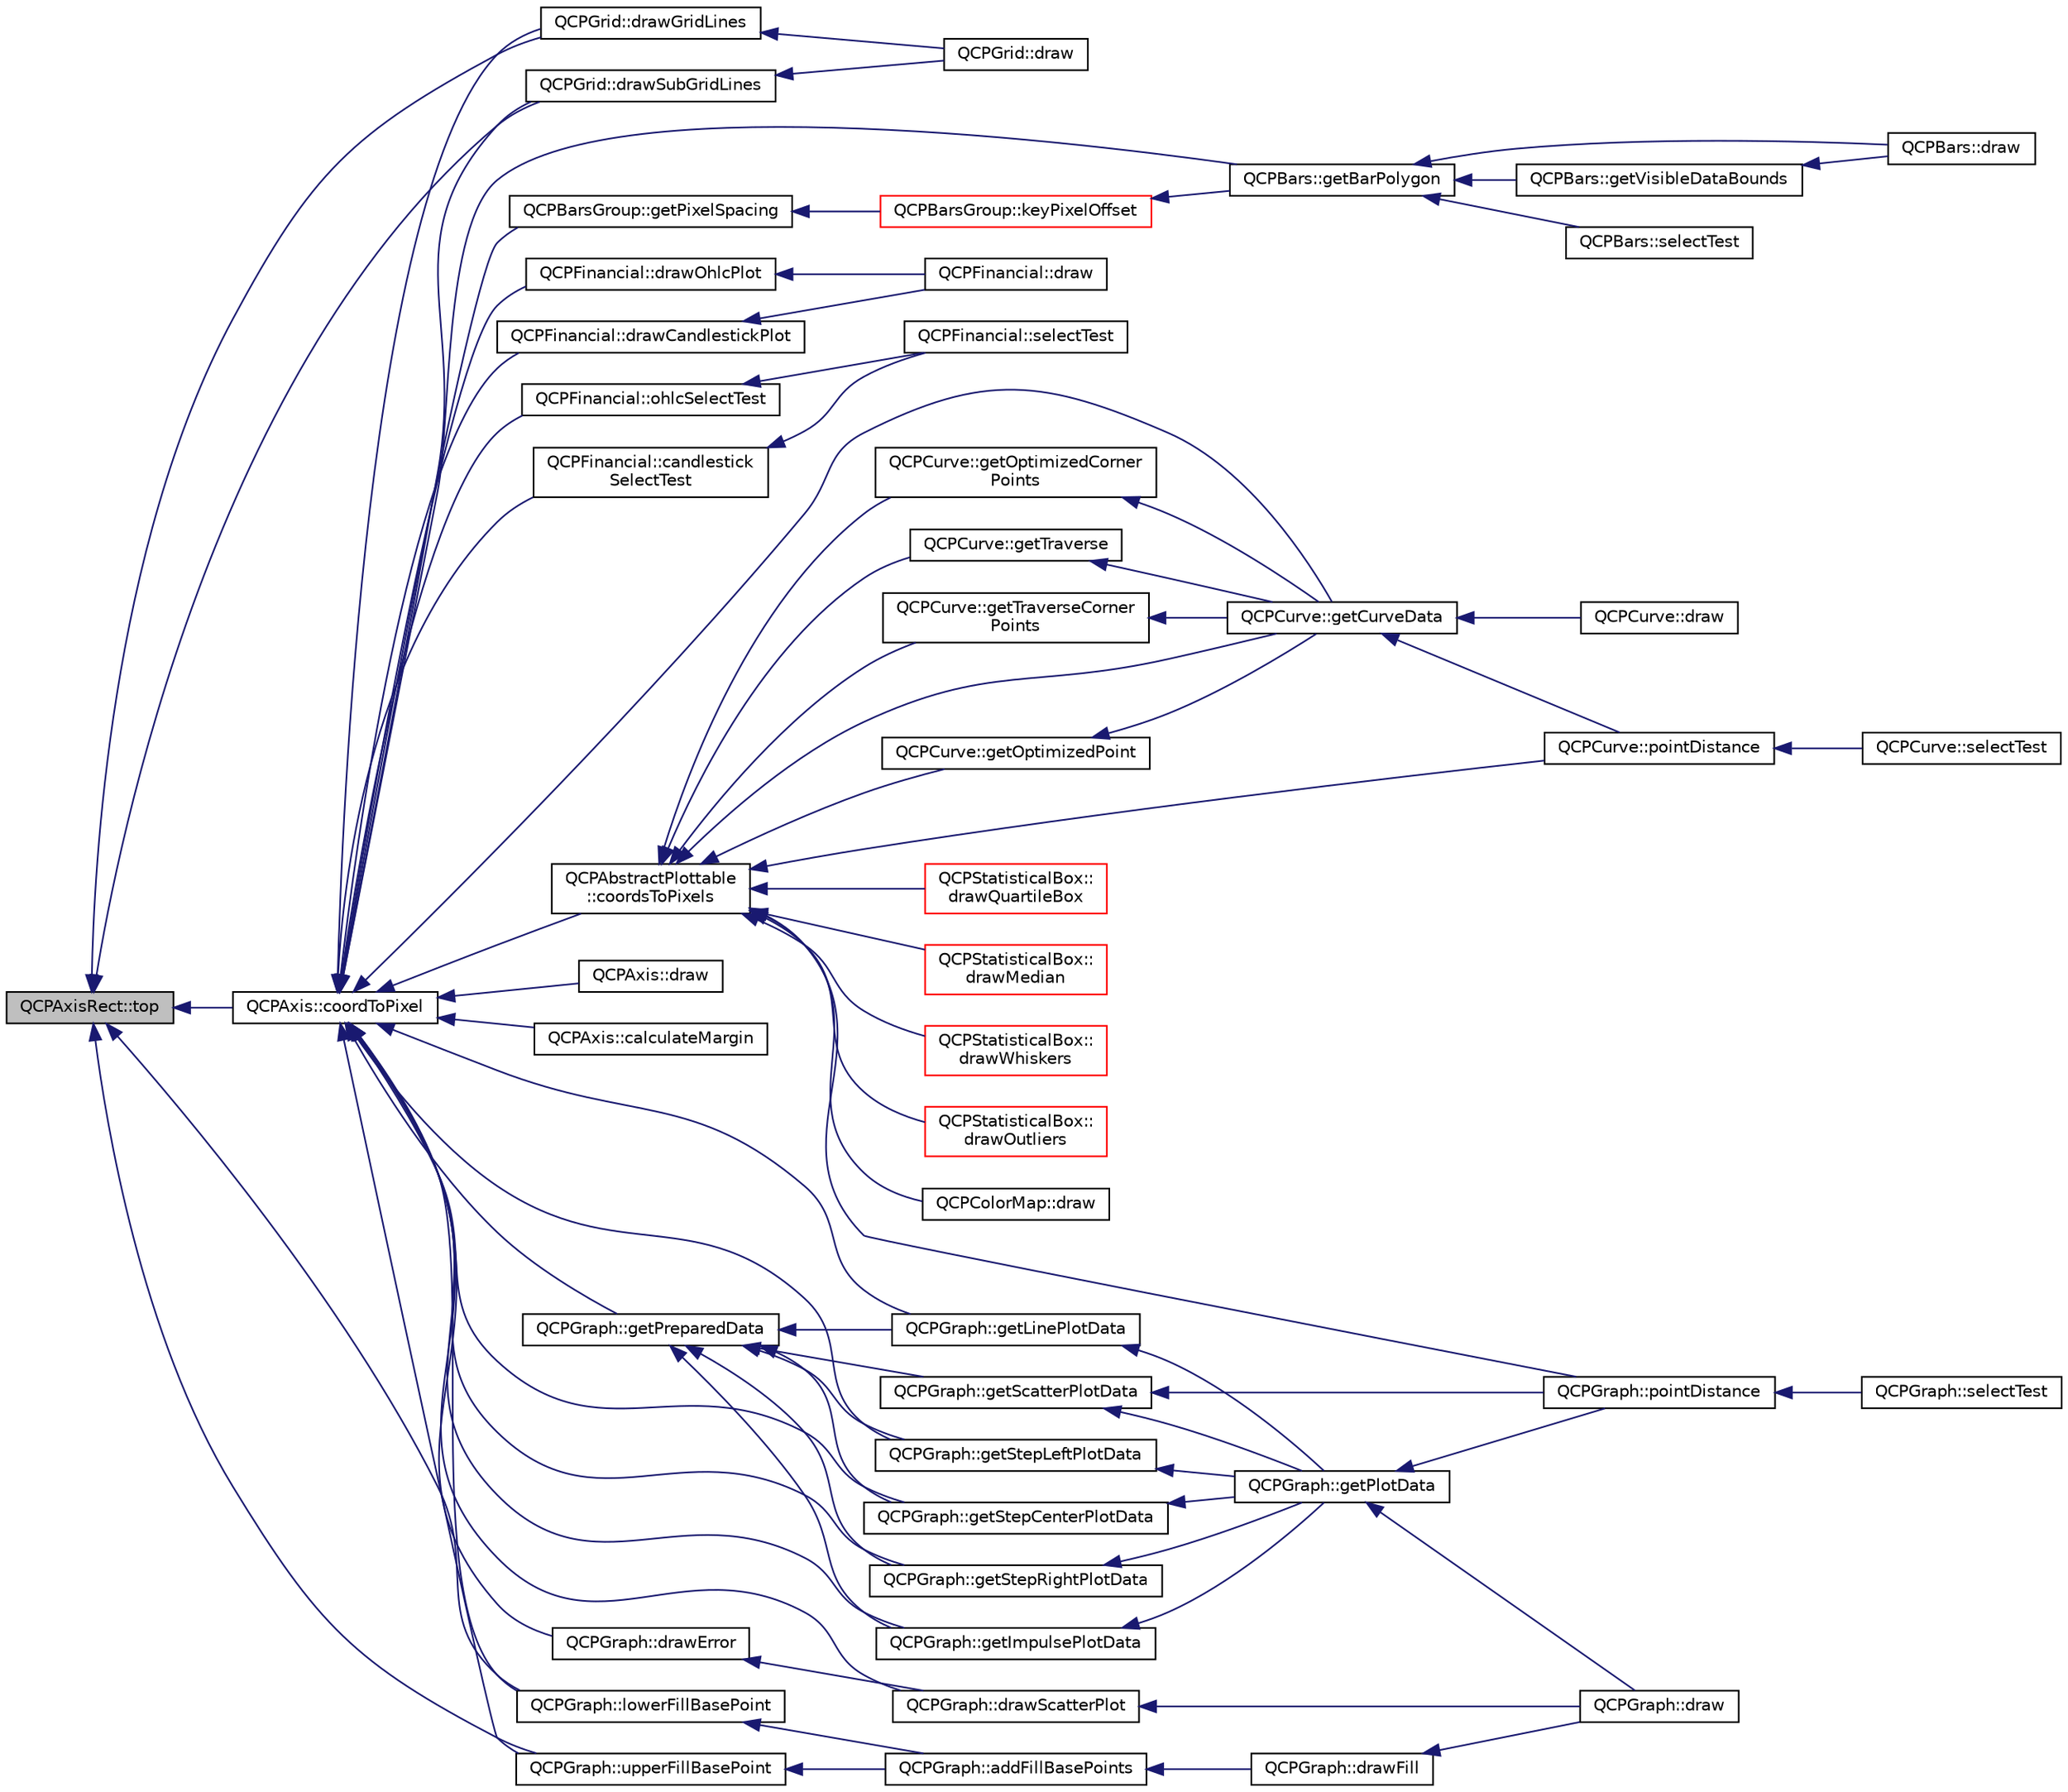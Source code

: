 digraph "QCPAxisRect::top"
{
  edge [fontname="Helvetica",fontsize="10",labelfontname="Helvetica",labelfontsize="10"];
  node [fontname="Helvetica",fontsize="10",shape=record];
  rankdir="LR";
  Node457 [label="QCPAxisRect::top",height=0.2,width=0.4,color="black", fillcolor="grey75", style="filled", fontcolor="black"];
  Node457 -> Node458 [dir="back",color="midnightblue",fontsize="10",style="solid",fontname="Helvetica"];
  Node458 [label="QCPGrid::drawGridLines",height=0.2,width=0.4,color="black", fillcolor="white", style="filled",URL="$d2/ddb/class_q_c_p_grid.html#aee4e95d54acabbe298d6dda0dd86c0a4"];
  Node458 -> Node459 [dir="back",color="midnightblue",fontsize="10",style="solid",fontname="Helvetica"];
  Node459 [label="QCPGrid::draw",height=0.2,width=0.4,color="black", fillcolor="white", style="filled",URL="$d2/ddb/class_q_c_p_grid.html#ad009c23f96078616aa4f66a750974b23"];
  Node457 -> Node460 [dir="back",color="midnightblue",fontsize="10",style="solid",fontname="Helvetica"];
  Node460 [label="QCPGrid::drawSubGridLines",height=0.2,width=0.4,color="black", fillcolor="white", style="filled",URL="$d2/ddb/class_q_c_p_grid.html#a751ce8aef815bcc9193432a30c8b6b6e"];
  Node460 -> Node459 [dir="back",color="midnightblue",fontsize="10",style="solid",fontname="Helvetica"];
  Node457 -> Node461 [dir="back",color="midnightblue",fontsize="10",style="solid",fontname="Helvetica"];
  Node461 [label="QCPAxis::coordToPixel",height=0.2,width=0.4,color="black", fillcolor="white", style="filled",URL="$d2/deb/class_q_c_p_axis.html#af15d1b3a7f7e9b53d759d3ccff1fe4b4"];
  Node461 -> Node458 [dir="back",color="midnightblue",fontsize="10",style="solid",fontname="Helvetica"];
  Node461 -> Node460 [dir="back",color="midnightblue",fontsize="10",style="solid",fontname="Helvetica"];
  Node461 -> Node462 [dir="back",color="midnightblue",fontsize="10",style="solid",fontname="Helvetica"];
  Node462 [label="QCPAxis::draw",height=0.2,width=0.4,color="black", fillcolor="white", style="filled",URL="$d2/deb/class_q_c_p_axis.html#a258b1e783eda5cd14ec5552c696a424e"];
  Node461 -> Node463 [dir="back",color="midnightblue",fontsize="10",style="solid",fontname="Helvetica"];
  Node463 [label="QCPAxis::calculateMargin",height=0.2,width=0.4,color="black", fillcolor="white", style="filled",URL="$d2/deb/class_q_c_p_axis.html#a47bdb0a55de6759489ee47665199aebb"];
  Node461 -> Node464 [dir="back",color="midnightblue",fontsize="10",style="solid",fontname="Helvetica"];
  Node464 [label="QCPAbstractPlottable\l::coordsToPixels",height=0.2,width=0.4,color="black", fillcolor="white", style="filled",URL="$d4/d89/class_q_c_p_abstract_plottable.html#a7ad84a36472441cf1f555c5683d0da93"];
  Node464 -> Node465 [dir="back",color="midnightblue",fontsize="10",style="solid",fontname="Helvetica"];
  Node465 [label="QCPGraph::pointDistance",height=0.2,width=0.4,color="black", fillcolor="white", style="filled",URL="$d2/d4c/class_q_c_p_graph.html#a96146099a5e68f49c7326a765f768da2"];
  Node465 -> Node466 [dir="back",color="midnightblue",fontsize="10",style="solid",fontname="Helvetica"];
  Node466 [label="QCPGraph::selectTest",height=0.2,width=0.4,color="black", fillcolor="white", style="filled",URL="$d2/d4c/class_q_c_p_graph.html#a36011c34aca4f7a477de25961e2f6c13"];
  Node464 -> Node467 [dir="back",color="midnightblue",fontsize="10",style="solid",fontname="Helvetica"];
  Node467 [label="QCPCurve::getCurveData",height=0.2,width=0.4,color="black", fillcolor="white", style="filled",URL="$d6/d30/class_q_c_p_curve.html#a3ca9d2c315c643f732cc85e20d18b551"];
  Node467 -> Node468 [dir="back",color="midnightblue",fontsize="10",style="solid",fontname="Helvetica"];
  Node468 [label="QCPCurve::draw",height=0.2,width=0.4,color="black", fillcolor="white", style="filled",URL="$d6/d30/class_q_c_p_curve.html#a2361302d2fc6ec669849bd3bca00c4b2"];
  Node467 -> Node469 [dir="back",color="midnightblue",fontsize="10",style="solid",fontname="Helvetica"];
  Node469 [label="QCPCurve::pointDistance",height=0.2,width=0.4,color="black", fillcolor="white", style="filled",URL="$d6/d30/class_q_c_p_curve.html#adc3ab8051946f9097cdf7c0707ef1a25"];
  Node469 -> Node470 [dir="back",color="midnightblue",fontsize="10",style="solid",fontname="Helvetica"];
  Node470 [label="QCPCurve::selectTest",height=0.2,width=0.4,color="black", fillcolor="white", style="filled",URL="$d6/d30/class_q_c_p_curve.html#a87a9fb34a2a48dcae4c1245ada235e7d"];
  Node464 -> Node471 [dir="back",color="midnightblue",fontsize="10",style="solid",fontname="Helvetica"];
  Node471 [label="QCPCurve::getOptimizedPoint",height=0.2,width=0.4,color="black", fillcolor="white", style="filled",URL="$d6/d30/class_q_c_p_curve.html#ae729c9aef90af9b7463c379cb88459f6"];
  Node471 -> Node467 [dir="back",color="midnightblue",fontsize="10",style="solid",fontname="Helvetica"];
  Node464 -> Node472 [dir="back",color="midnightblue",fontsize="10",style="solid",fontname="Helvetica"];
  Node472 [label="QCPCurve::getOptimizedCorner\lPoints",height=0.2,width=0.4,color="black", fillcolor="white", style="filled",URL="$d6/d30/class_q_c_p_curve.html#a2f1455455d71de9ef9190c50a90f0abc"];
  Node472 -> Node467 [dir="back",color="midnightblue",fontsize="10",style="solid",fontname="Helvetica"];
  Node464 -> Node473 [dir="back",color="midnightblue",fontsize="10",style="solid",fontname="Helvetica"];
  Node473 [label="QCPCurve::getTraverse",height=0.2,width=0.4,color="black", fillcolor="white", style="filled",URL="$d6/d30/class_q_c_p_curve.html#a82a78dffde71e7b9c40217fa7e381057"];
  Node473 -> Node467 [dir="back",color="midnightblue",fontsize="10",style="solid",fontname="Helvetica"];
  Node464 -> Node474 [dir="back",color="midnightblue",fontsize="10",style="solid",fontname="Helvetica"];
  Node474 [label="QCPCurve::getTraverseCorner\lPoints",height=0.2,width=0.4,color="black", fillcolor="white", style="filled",URL="$d6/d30/class_q_c_p_curve.html#a592d6e3dbd42cb8cea35eda889ece1b1"];
  Node474 -> Node467 [dir="back",color="midnightblue",fontsize="10",style="solid",fontname="Helvetica"];
  Node464 -> Node469 [dir="back",color="midnightblue",fontsize="10",style="solid",fontname="Helvetica"];
  Node464 -> Node475 [dir="back",color="midnightblue",fontsize="10",style="solid",fontname="Helvetica"];
  Node475 [label="QCPStatisticalBox::\ldrawQuartileBox",height=0.2,width=0.4,color="red", fillcolor="white", style="filled",URL="$de/d8d/class_q_c_p_statistical_box.html#a699ede353d6a7207d9fb36dd3aabf348"];
  Node464 -> Node477 [dir="back",color="midnightblue",fontsize="10",style="solid",fontname="Helvetica"];
  Node477 [label="QCPStatisticalBox::\ldrawMedian",height=0.2,width=0.4,color="red", fillcolor="white", style="filled",URL="$de/d8d/class_q_c_p_statistical_box.html#a642b90dd4ab5ab6e16188a9230401bcc"];
  Node464 -> Node478 [dir="back",color="midnightblue",fontsize="10",style="solid",fontname="Helvetica"];
  Node478 [label="QCPStatisticalBox::\ldrawWhiskers",height=0.2,width=0.4,color="red", fillcolor="white", style="filled",URL="$de/d8d/class_q_c_p_statistical_box.html#ae64401aa18b9c45d4d33f9b46cf4bbd0"];
  Node464 -> Node479 [dir="back",color="midnightblue",fontsize="10",style="solid",fontname="Helvetica"];
  Node479 [label="QCPStatisticalBox::\ldrawOutliers",height=0.2,width=0.4,color="red", fillcolor="white", style="filled",URL="$de/d8d/class_q_c_p_statistical_box.html#a8550e16af27b4e05d92bb337fb34324f"];
  Node464 -> Node480 [dir="back",color="midnightblue",fontsize="10",style="solid",fontname="Helvetica"];
  Node480 [label="QCPColorMap::draw",height=0.2,width=0.4,color="black", fillcolor="white", style="filled",URL="$df/dea/class_q_c_p_color_map.html#a3b0f45a3177be9522d5e9b8cd8ae122d"];
  Node461 -> Node481 [dir="back",color="midnightblue",fontsize="10",style="solid",fontname="Helvetica"];
  Node481 [label="QCPGraph::getLinePlotData",height=0.2,width=0.4,color="black", fillcolor="white", style="filled",URL="$d2/d4c/class_q_c_p_graph.html#a77314984a7af578a66e939db0db48556"];
  Node481 -> Node482 [dir="back",color="midnightblue",fontsize="10",style="solid",fontname="Helvetica"];
  Node482 [label="QCPGraph::getPlotData",height=0.2,width=0.4,color="black", fillcolor="white", style="filled",URL="$d2/d4c/class_q_c_p_graph.html#a5ec495f97b8185ba9712430cb1558f52"];
  Node482 -> Node483 [dir="back",color="midnightblue",fontsize="10",style="solid",fontname="Helvetica"];
  Node483 [label="QCPGraph::draw",height=0.2,width=0.4,color="black", fillcolor="white", style="filled",URL="$d2/d4c/class_q_c_p_graph.html#a659218cc62c2a7786213d9dd429c1c8d"];
  Node482 -> Node465 [dir="back",color="midnightblue",fontsize="10",style="solid",fontname="Helvetica"];
  Node461 -> Node484 [dir="back",color="midnightblue",fontsize="10",style="solid",fontname="Helvetica"];
  Node484 [label="QCPGraph::getStepLeftPlotData",height=0.2,width=0.4,color="black", fillcolor="white", style="filled",URL="$d2/d4c/class_q_c_p_graph.html#a8f8ae9cb4aa312c2085c3f6f298f19d4"];
  Node484 -> Node482 [dir="back",color="midnightblue",fontsize="10",style="solid",fontname="Helvetica"];
  Node461 -> Node485 [dir="back",color="midnightblue",fontsize="10",style="solid",fontname="Helvetica"];
  Node485 [label="QCPGraph::getStepRightPlotData",height=0.2,width=0.4,color="black", fillcolor="white", style="filled",URL="$d2/d4c/class_q_c_p_graph.html#a59fecb135f47db10e14d75018210bf80"];
  Node485 -> Node482 [dir="back",color="midnightblue",fontsize="10",style="solid",fontname="Helvetica"];
  Node461 -> Node486 [dir="back",color="midnightblue",fontsize="10",style="solid",fontname="Helvetica"];
  Node486 [label="QCPGraph::getStepCenterPlotData",height=0.2,width=0.4,color="black", fillcolor="white", style="filled",URL="$d2/d4c/class_q_c_p_graph.html#ab860d67ecc7e2d7253ab1f19032958c2"];
  Node486 -> Node482 [dir="back",color="midnightblue",fontsize="10",style="solid",fontname="Helvetica"];
  Node461 -> Node487 [dir="back",color="midnightblue",fontsize="10",style="solid",fontname="Helvetica"];
  Node487 [label="QCPGraph::getImpulsePlotData",height=0.2,width=0.4,color="black", fillcolor="white", style="filled",URL="$d2/d4c/class_q_c_p_graph.html#aae73c001a78cbe54e55e6779d7a70957"];
  Node487 -> Node482 [dir="back",color="midnightblue",fontsize="10",style="solid",fontname="Helvetica"];
  Node461 -> Node488 [dir="back",color="midnightblue",fontsize="10",style="solid",fontname="Helvetica"];
  Node488 [label="QCPGraph::drawScatterPlot",height=0.2,width=0.4,color="black", fillcolor="white", style="filled",URL="$d2/d4c/class_q_c_p_graph.html#ae1f3edd5eb41aa5782e61673488fd3e0"];
  Node488 -> Node483 [dir="back",color="midnightblue",fontsize="10",style="solid",fontname="Helvetica"];
  Node461 -> Node489 [dir="back",color="midnightblue",fontsize="10",style="solid",fontname="Helvetica"];
  Node489 [label="QCPGraph::getPreparedData",height=0.2,width=0.4,color="black", fillcolor="white", style="filled",URL="$d2/d4c/class_q_c_p_graph.html#ae853c297da9d21b6720d2d1c3b0121bf"];
  Node489 -> Node490 [dir="back",color="midnightblue",fontsize="10",style="solid",fontname="Helvetica"];
  Node490 [label="QCPGraph::getScatterPlotData",height=0.2,width=0.4,color="black", fillcolor="white", style="filled",URL="$d2/d4c/class_q_c_p_graph.html#a6ea929da420e6c104998060d19740ed6"];
  Node490 -> Node482 [dir="back",color="midnightblue",fontsize="10",style="solid",fontname="Helvetica"];
  Node490 -> Node465 [dir="back",color="midnightblue",fontsize="10",style="solid",fontname="Helvetica"];
  Node489 -> Node481 [dir="back",color="midnightblue",fontsize="10",style="solid",fontname="Helvetica"];
  Node489 -> Node484 [dir="back",color="midnightblue",fontsize="10",style="solid",fontname="Helvetica"];
  Node489 -> Node485 [dir="back",color="midnightblue",fontsize="10",style="solid",fontname="Helvetica"];
  Node489 -> Node486 [dir="back",color="midnightblue",fontsize="10",style="solid",fontname="Helvetica"];
  Node489 -> Node487 [dir="back",color="midnightblue",fontsize="10",style="solid",fontname="Helvetica"];
  Node461 -> Node491 [dir="back",color="midnightblue",fontsize="10",style="solid",fontname="Helvetica"];
  Node491 [label="QCPGraph::drawError",height=0.2,width=0.4,color="black", fillcolor="white", style="filled",URL="$d2/d4c/class_q_c_p_graph.html#ab51aeba7e9d29754e58852cfad3436cc"];
  Node491 -> Node488 [dir="back",color="midnightblue",fontsize="10",style="solid",fontname="Helvetica"];
  Node461 -> Node492 [dir="back",color="midnightblue",fontsize="10",style="solid",fontname="Helvetica"];
  Node492 [label="QCPGraph::lowerFillBasePoint",height=0.2,width=0.4,color="black", fillcolor="white", style="filled",URL="$d2/d4c/class_q_c_p_graph.html#ace7c17a07e9aa824853e469816a5aa1c"];
  Node492 -> Node493 [dir="back",color="midnightblue",fontsize="10",style="solid",fontname="Helvetica"];
  Node493 [label="QCPGraph::addFillBasePoints",height=0.2,width=0.4,color="black", fillcolor="white", style="filled",URL="$d2/d4c/class_q_c_p_graph.html#a8e517dcd3baba1b41daed0248841c092"];
  Node493 -> Node494 [dir="back",color="midnightblue",fontsize="10",style="solid",fontname="Helvetica"];
  Node494 [label="QCPGraph::drawFill",height=0.2,width=0.4,color="black", fillcolor="white", style="filled",URL="$d2/d4c/class_q_c_p_graph.html#a9e6ce6db9aa7b29fc397c724fcf7b126"];
  Node494 -> Node483 [dir="back",color="midnightblue",fontsize="10",style="solid",fontname="Helvetica"];
  Node461 -> Node495 [dir="back",color="midnightblue",fontsize="10",style="solid",fontname="Helvetica"];
  Node495 [label="QCPGraph::upperFillBasePoint",height=0.2,width=0.4,color="black", fillcolor="white", style="filled",URL="$d2/d4c/class_q_c_p_graph.html#a7a255fc7260d96ed6f9d972839941f93"];
  Node495 -> Node493 [dir="back",color="midnightblue",fontsize="10",style="solid",fontname="Helvetica"];
  Node461 -> Node467 [dir="back",color="midnightblue",fontsize="10",style="solid",fontname="Helvetica"];
  Node461 -> Node496 [dir="back",color="midnightblue",fontsize="10",style="solid",fontname="Helvetica"];
  Node496 [label="QCPBarsGroup::getPixelSpacing",height=0.2,width=0.4,color="black", fillcolor="white", style="filled",URL="$d3/d76/class_q_c_p_bars_group.html#a0beccd41bc3841a4c5b284823bc7d2de"];
  Node496 -> Node497 [dir="back",color="midnightblue",fontsize="10",style="solid",fontname="Helvetica"];
  Node497 [label="QCPBarsGroup::keyPixelOffset",height=0.2,width=0.4,color="red", fillcolor="white", style="filled",URL="$d3/d76/class_q_c_p_bars_group.html#a8e2ca6002e7bab49670144d048a2bcc9"];
  Node497 -> Node498 [dir="back",color="midnightblue",fontsize="10",style="solid",fontname="Helvetica"];
  Node498 [label="QCPBars::getBarPolygon",height=0.2,width=0.4,color="black", fillcolor="white", style="filled",URL="$d9/d56/class_q_c_p_bars.html#a3a4ca0069f003929284763caef1856a8"];
  Node498 -> Node499 [dir="back",color="midnightblue",fontsize="10",style="solid",fontname="Helvetica"];
  Node499 [label="QCPBars::selectTest",height=0.2,width=0.4,color="black", fillcolor="white", style="filled",URL="$d9/d56/class_q_c_p_bars.html#a62d66cc8eedca6bedfc1f6513164d418"];
  Node498 -> Node500 [dir="back",color="midnightblue",fontsize="10",style="solid",fontname="Helvetica"];
  Node500 [label="QCPBars::draw",height=0.2,width=0.4,color="black", fillcolor="white", style="filled",URL="$d9/d56/class_q_c_p_bars.html#a42b894e34dac799f90ff3700706b31df"];
  Node498 -> Node501 [dir="back",color="midnightblue",fontsize="10",style="solid",fontname="Helvetica"];
  Node501 [label="QCPBars::getVisibleDataBounds",height=0.2,width=0.4,color="black", fillcolor="white", style="filled",URL="$d9/d56/class_q_c_p_bars.html#adce71831920cf0426722fdd47ba34261"];
  Node501 -> Node500 [dir="back",color="midnightblue",fontsize="10",style="solid",fontname="Helvetica"];
  Node461 -> Node498 [dir="back",color="midnightblue",fontsize="10",style="solid",fontname="Helvetica"];
  Node461 -> Node503 [dir="back",color="midnightblue",fontsize="10",style="solid",fontname="Helvetica"];
  Node503 [label="QCPFinancial::drawOhlcPlot",height=0.2,width=0.4,color="black", fillcolor="white", style="filled",URL="$da/d7c/class_q_c_p_financial.html#a3c3007a7434e29d042c77ccf4f497e66"];
  Node503 -> Node504 [dir="back",color="midnightblue",fontsize="10",style="solid",fontname="Helvetica"];
  Node504 [label="QCPFinancial::draw",height=0.2,width=0.4,color="black", fillcolor="white", style="filled",URL="$da/d7c/class_q_c_p_financial.html#ad71a59a1b42616594831e04e52c92120"];
  Node461 -> Node505 [dir="back",color="midnightblue",fontsize="10",style="solid",fontname="Helvetica"];
  Node505 [label="QCPFinancial::drawCandlestickPlot",height=0.2,width=0.4,color="black", fillcolor="white", style="filled",URL="$da/d7c/class_q_c_p_financial.html#a71f5081da0e5ab9c40a488ad40cff122"];
  Node505 -> Node504 [dir="back",color="midnightblue",fontsize="10",style="solid",fontname="Helvetica"];
  Node461 -> Node506 [dir="back",color="midnightblue",fontsize="10",style="solid",fontname="Helvetica"];
  Node506 [label="QCPFinancial::ohlcSelectTest",height=0.2,width=0.4,color="black", fillcolor="white", style="filled",URL="$da/d7c/class_q_c_p_financial.html#a9df2d86e6ad3b58b51798d720e0f4739"];
  Node506 -> Node507 [dir="back",color="midnightblue",fontsize="10",style="solid",fontname="Helvetica"];
  Node507 [label="QCPFinancial::selectTest",height=0.2,width=0.4,color="black", fillcolor="white", style="filled",URL="$da/d7c/class_q_c_p_financial.html#a77bffad8f3fcbcccbef03ead1c538e3a"];
  Node461 -> Node508 [dir="back",color="midnightblue",fontsize="10",style="solid",fontname="Helvetica"];
  Node508 [label="QCPFinancial::candlestick\lSelectTest",height=0.2,width=0.4,color="black", fillcolor="white", style="filled",URL="$da/d7c/class_q_c_p_financial.html#a6fa1e18f18b37d3a0502b97d864a6d15"];
  Node508 -> Node507 [dir="back",color="midnightblue",fontsize="10",style="solid",fontname="Helvetica"];
  Node457 -> Node492 [dir="back",color="midnightblue",fontsize="10",style="solid",fontname="Helvetica"];
  Node457 -> Node495 [dir="back",color="midnightblue",fontsize="10",style="solid",fontname="Helvetica"];
}
